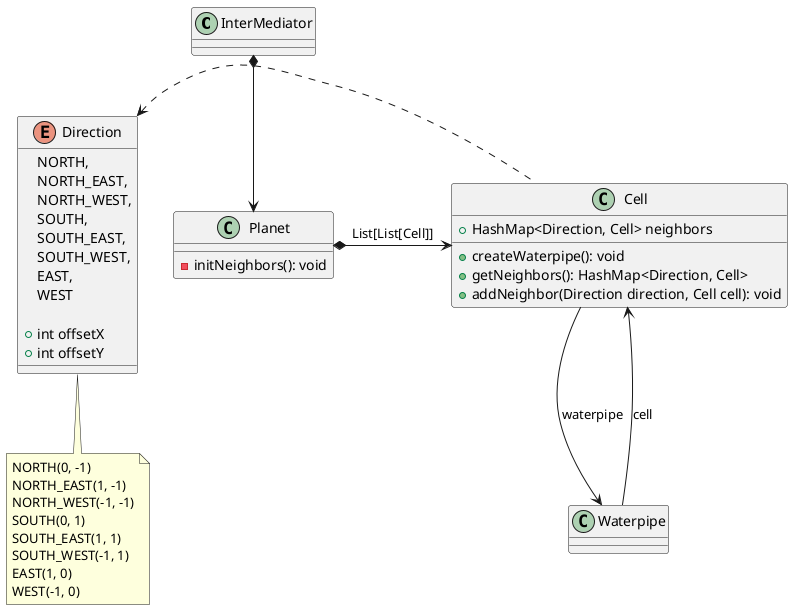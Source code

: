 @startuml
'https://plantuml.com/class-diagram

class InterMediator
class Planet {
    - initNeighbors(): void
}
class Cell {
    + HashMap<Direction, Cell> neighbors
    + createWaterpipe(): void
    + getNeighbors(): HashMap<Direction, Cell>
    + addNeighbor(Direction direction, Cell cell): void
}

class Waterpipe


enum Direction {
    NORTH,
    NORTH_EAST,
    NORTH_WEST,
    SOUTH,
    SOUTH_EAST,
    SOUTH_WEST,
    EAST,
    WEST

    + int offsetX
    + int offsetY
}
note bottom of Direction
    NORTH(0, -1)
    NORTH_EAST(1, -1)
    NORTH_WEST(-1, -1)
    SOUTH(0, 1)
    SOUTH_EAST(1, 1)
    SOUTH_WEST(-1, 1)
    EAST(1, 0)
    WEST(-1, 0)
end note

Direction <. Cell

InterMediator *--> Planet
Waterpipe --> Cell : cell
Cell --> Waterpipe : waterpipe
Planet *-> Cell : List[List[Cell]]


@enduml